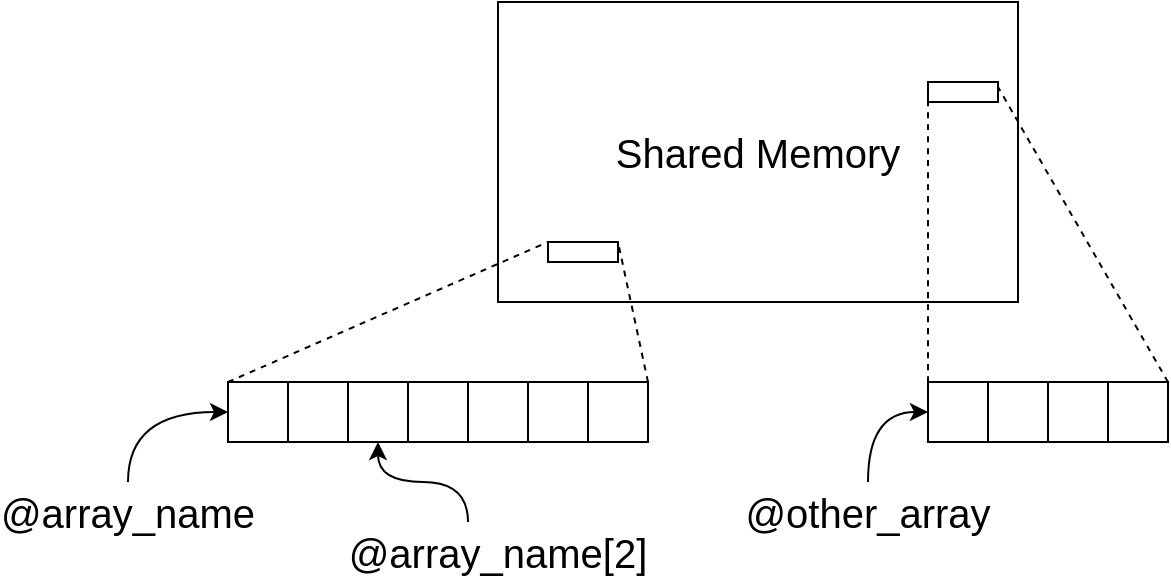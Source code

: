 <mxfile>
    <diagram id="-0hjqlbSrnMmOBm5iKNa" name="Page-1">
        <mxGraphModel dx="754" dy="344" grid="1" gridSize="10" guides="1" tooltips="1" connect="1" arrows="1" fold="1" page="1" pageScale="1" pageWidth="850" pageHeight="1100" math="0" shadow="0">
            <root>
                <mxCell id="0"/>
                <mxCell id="1" parent="0"/>
                <mxCell id="2" value="Shared Memory" style="rounded=0;whiteSpace=wrap;html=1;fillColor=none;fontSize=20;" parent="1" vertex="1">
                    <mxGeometry x="295" y="80" width="260" height="150" as="geometry"/>
                </mxCell>
                <mxCell id="3" value="" style="rounded=0;whiteSpace=wrap;html=1;fillColor=none;fontSize=20;" parent="1" vertex="1">
                    <mxGeometry x="160" y="270" width="30" height="30" as="geometry"/>
                </mxCell>
                <mxCell id="4" value="" style="rounded=0;whiteSpace=wrap;html=1;fillColor=none;fontSize=20;" parent="1" vertex="1">
                    <mxGeometry x="190" y="270" width="30" height="30" as="geometry"/>
                </mxCell>
                <mxCell id="5" value="" style="rounded=0;whiteSpace=wrap;html=1;fillColor=none;fontSize=20;" parent="1" vertex="1">
                    <mxGeometry x="220" y="270" width="30" height="30" as="geometry"/>
                </mxCell>
                <mxCell id="6" value="" style="rounded=0;whiteSpace=wrap;html=1;fillColor=none;fontSize=20;" parent="1" vertex="1">
                    <mxGeometry x="250" y="270" width="30" height="30" as="geometry"/>
                </mxCell>
                <mxCell id="7" value="" style="rounded=0;whiteSpace=wrap;html=1;fillColor=none;fontSize=20;" parent="1" vertex="1">
                    <mxGeometry x="280" y="270" width="30" height="30" as="geometry"/>
                </mxCell>
                <mxCell id="8" value="" style="rounded=0;whiteSpace=wrap;html=1;fillColor=none;fontSize=20;" parent="1" vertex="1">
                    <mxGeometry x="310" y="270" width="30" height="30" as="geometry"/>
                </mxCell>
                <mxCell id="9" value="" style="rounded=0;whiteSpace=wrap;html=1;fillColor=none;fontSize=20;" parent="1" vertex="1">
                    <mxGeometry x="340" y="270" width="30" height="30" as="geometry"/>
                </mxCell>
                <mxCell id="16" style="edgeStyle=orthogonalEdgeStyle;html=1;exitX=0.5;exitY=0;exitDx=0;exitDy=0;entryX=0;entryY=0.5;entryDx=0;entryDy=0;curved=1;fontSize=20;" parent="1" source="15" target="3" edge="1">
                    <mxGeometry relative="1" as="geometry"/>
                </mxCell>
                <mxCell id="15" value="@array_name" style="text;html=1;strokeColor=none;fillColor=none;align=center;verticalAlign=middle;whiteSpace=wrap;rounded=0;fontSize=20;" parent="1" vertex="1">
                    <mxGeometry x="50" y="320" width="120" height="30" as="geometry"/>
                </mxCell>
                <mxCell id="19" style="edgeStyle=orthogonalEdgeStyle;curved=1;html=1;exitX=0.25;exitY=0;exitDx=0;exitDy=0;entryX=0.5;entryY=1;entryDx=0;entryDy=0;fontSize=20;" parent="1" source="17" target="5" edge="1">
                    <mxGeometry relative="1" as="geometry"/>
                </mxCell>
                <mxCell id="17" value="@array_name[2]" style="text;html=1;strokeColor=none;fillColor=none;align=center;verticalAlign=middle;whiteSpace=wrap;rounded=0;fontSize=20;" parent="1" vertex="1">
                    <mxGeometry x="265" y="340" width="60" height="30" as="geometry"/>
                </mxCell>
                <mxCell id="20" value="" style="rounded=0;whiteSpace=wrap;html=1;fontSize=20;" parent="1" vertex="1">
                    <mxGeometry x="320" y="200" width="35" height="10" as="geometry"/>
                </mxCell>
                <mxCell id="21" value="" style="endArrow=none;html=1;curved=1;entryX=0;entryY=0;entryDx=0;entryDy=0;exitX=0;exitY=0;exitDx=0;exitDy=0;dashed=1;fontSize=20;" parent="1" source="3" target="20" edge="1">
                    <mxGeometry width="50" height="50" relative="1" as="geometry">
                        <mxPoint x="240" y="240" as="sourcePoint"/>
                        <mxPoint x="290" y="190" as="targetPoint"/>
                    </mxGeometry>
                </mxCell>
                <mxCell id="22" value="" style="endArrow=none;html=1;curved=1;entryX=1;entryY=0;entryDx=0;entryDy=0;exitX=1;exitY=0;exitDx=0;exitDy=0;dashed=1;fontSize=20;" parent="1" source="9" target="20" edge="1">
                    <mxGeometry width="50" height="50" relative="1" as="geometry">
                        <mxPoint x="400" y="310" as="sourcePoint"/>
                        <mxPoint x="450" y="260" as="targetPoint"/>
                    </mxGeometry>
                </mxCell>
                <mxCell id="23" value="" style="rounded=0;whiteSpace=wrap;html=1;fontSize=20;" parent="1" vertex="1">
                    <mxGeometry x="510" y="120" width="35" height="10" as="geometry"/>
                </mxCell>
                <mxCell id="24" value="" style="rounded=0;whiteSpace=wrap;html=1;fillColor=none;fontSize=20;" parent="1" vertex="1">
                    <mxGeometry x="510" y="270" width="30" height="30" as="geometry"/>
                </mxCell>
                <mxCell id="25" value="" style="rounded=0;whiteSpace=wrap;html=1;fillColor=none;fontSize=20;" parent="1" vertex="1">
                    <mxGeometry x="540" y="270" width="30" height="30" as="geometry"/>
                </mxCell>
                <mxCell id="26" value="" style="rounded=0;whiteSpace=wrap;html=1;fillColor=none;fontSize=20;" parent="1" vertex="1">
                    <mxGeometry x="570" y="270" width="30" height="30" as="geometry"/>
                </mxCell>
                <mxCell id="27" value="" style="rounded=0;whiteSpace=wrap;html=1;fillColor=none;fontSize=20;" parent="1" vertex="1">
                    <mxGeometry x="600" y="270" width="30" height="30" as="geometry"/>
                </mxCell>
                <mxCell id="31" value="" style="endArrow=none;html=1;curved=1;entryX=0;entryY=0.75;entryDx=0;entryDy=0;exitX=0;exitY=0;exitDx=0;exitDy=0;dashed=1;fontSize=20;" parent="1" source="24" target="23" edge="1">
                    <mxGeometry width="50" height="50" relative="1" as="geometry">
                        <mxPoint x="550" y="180" as="sourcePoint"/>
                        <mxPoint x="630" y="140" as="targetPoint"/>
                    </mxGeometry>
                </mxCell>
                <mxCell id="32" value="" style="endArrow=none;html=1;curved=1;entryX=1;entryY=0.25;entryDx=0;entryDy=0;exitX=1;exitY=0;exitDx=0;exitDy=0;dashed=1;fontSize=20;" parent="1" source="27" target="23" edge="1">
                    <mxGeometry width="50" height="50" relative="1" as="geometry">
                        <mxPoint x="680" y="210" as="sourcePoint"/>
                        <mxPoint x="665" y="140" as="targetPoint"/>
                    </mxGeometry>
                </mxCell>
                <mxCell id="34" style="edgeStyle=orthogonalEdgeStyle;curved=1;html=1;exitX=0.5;exitY=0;exitDx=0;exitDy=0;entryX=0;entryY=0.5;entryDx=0;entryDy=0;fontSize=20;" parent="1" source="33" target="24" edge="1">
                    <mxGeometry relative="1" as="geometry"/>
                </mxCell>
                <mxCell id="33" value="@other_array" style="text;html=1;strokeColor=none;fillColor=none;align=center;verticalAlign=middle;whiteSpace=wrap;rounded=0;fontSize=20;" parent="1" vertex="1">
                    <mxGeometry x="420" y="320" width="120" height="30" as="geometry"/>
                </mxCell>
            </root>
        </mxGraphModel>
    </diagram>
</mxfile>